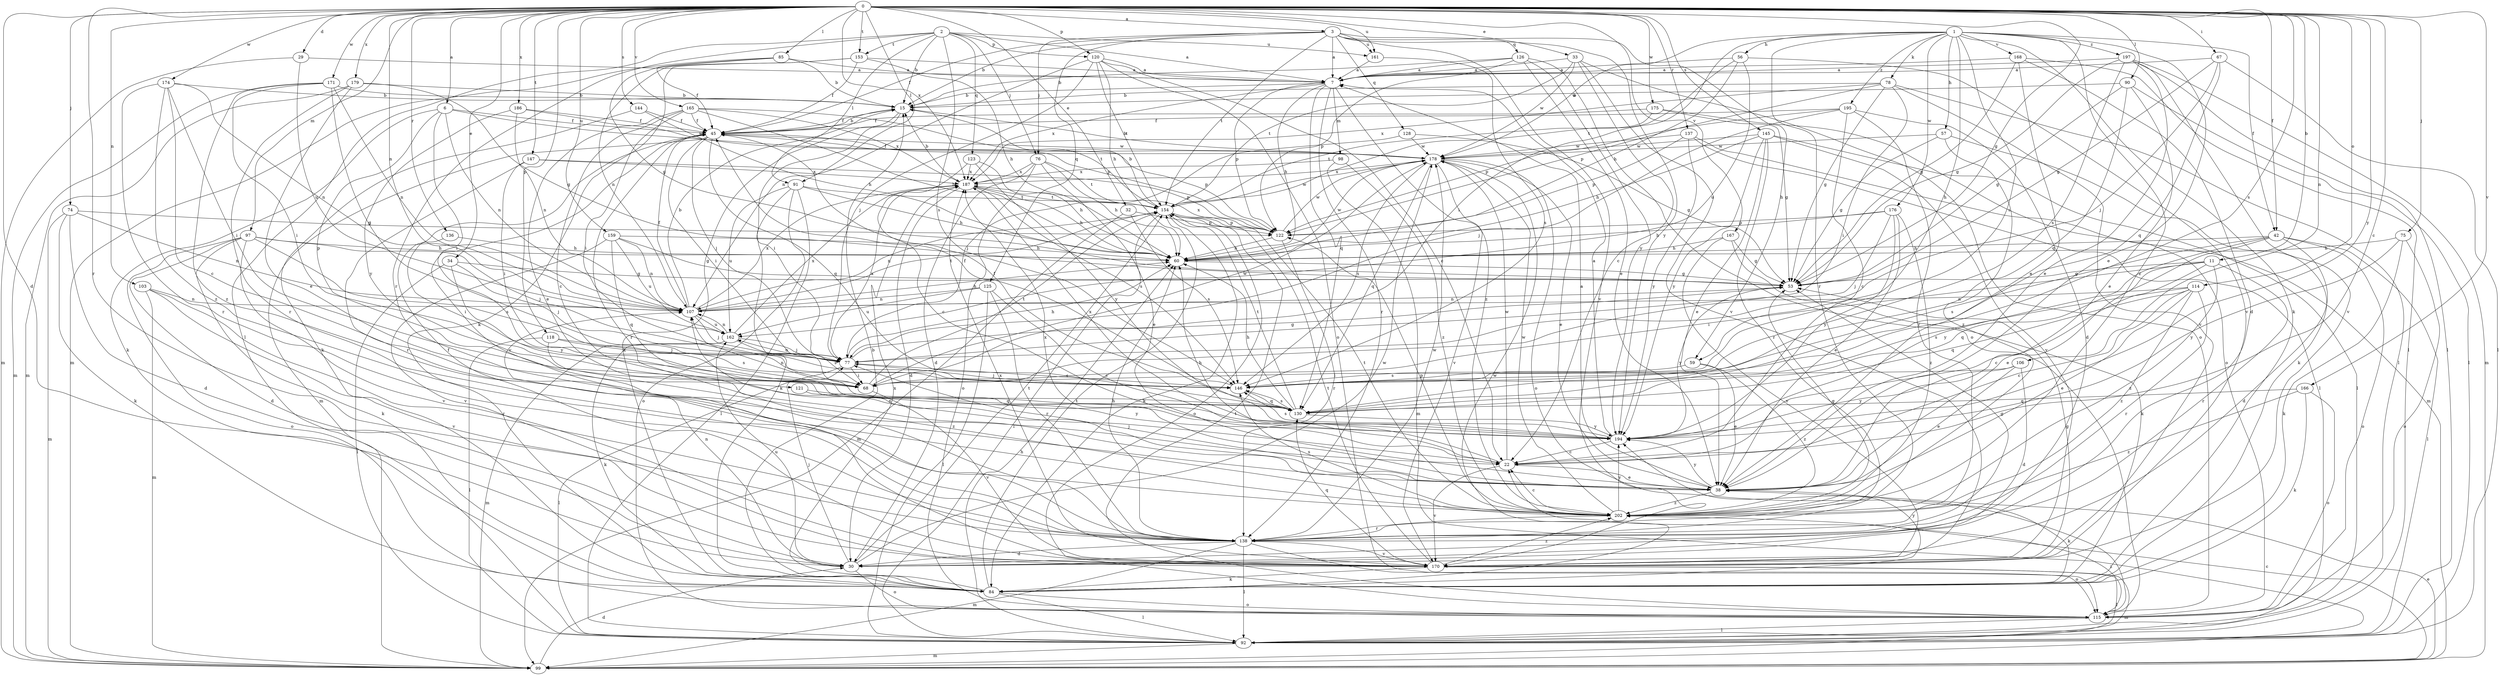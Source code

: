strict digraph  {
0;
1;
2;
3;
6;
7;
11;
15;
22;
29;
30;
32;
33;
34;
38;
42;
45;
53;
56;
57;
59;
60;
67;
68;
74;
75;
76;
77;
78;
84;
85;
90;
91;
92;
97;
98;
99;
103;
106;
107;
114;
115;
118;
120;
121;
122;
123;
125;
126;
128;
130;
136;
137;
138;
144;
145;
146;
147;
153;
154;
159;
161;
162;
165;
166;
167;
168;
170;
171;
174;
175;
176;
178;
179;
186;
187;
194;
195;
197;
202;
0 -> 3  [label=a];
0 -> 6  [label=a];
0 -> 11  [label=b];
0 -> 22  [label=c];
0 -> 29  [label=d];
0 -> 30  [label=d];
0 -> 32  [label=e];
0 -> 33  [label=e];
0 -> 34  [label=e];
0 -> 42  [label=f];
0 -> 53  [label=g];
0 -> 67  [label=i];
0 -> 74  [label=j];
0 -> 75  [label=j];
0 -> 85  [label=l];
0 -> 90  [label=l];
0 -> 91  [label=l];
0 -> 97  [label=m];
0 -> 103  [label=n];
0 -> 106  [label=n];
0 -> 107  [label=n];
0 -> 114  [label=o];
0 -> 118  [label=p];
0 -> 120  [label=p];
0 -> 136  [label=r];
0 -> 137  [label=r];
0 -> 138  [label=r];
0 -> 144  [label=s];
0 -> 145  [label=s];
0 -> 146  [label=s];
0 -> 147  [label=t];
0 -> 153  [label=t];
0 -> 159  [label=u];
0 -> 161  [label=u];
0 -> 165  [label=v];
0 -> 166  [label=v];
0 -> 167  [label=v];
0 -> 171  [label=w];
0 -> 174  [label=w];
0 -> 175  [label=w];
0 -> 179  [label=x];
0 -> 186  [label=x];
0 -> 187  [label=x];
0 -> 194  [label=y];
1 -> 38  [label=e];
1 -> 42  [label=f];
1 -> 56  [label=h];
1 -> 57  [label=h];
1 -> 59  [label=h];
1 -> 68  [label=i];
1 -> 78  [label=k];
1 -> 84  [label=k];
1 -> 138  [label=r];
1 -> 146  [label=s];
1 -> 168  [label=v];
1 -> 176  [label=w];
1 -> 178  [label=w];
1 -> 195  [label=z];
1 -> 197  [label=z];
1 -> 202  [label=z];
2 -> 7  [label=a];
2 -> 15  [label=b];
2 -> 76  [label=j];
2 -> 91  [label=l];
2 -> 92  [label=l];
2 -> 120  [label=p];
2 -> 123  [label=q];
2 -> 138  [label=r];
2 -> 146  [label=s];
2 -> 153  [label=t];
2 -> 161  [label=u];
3 -> 7  [label=a];
3 -> 15  [label=b];
3 -> 45  [label=f];
3 -> 59  [label=h];
3 -> 76  [label=j];
3 -> 125  [label=q];
3 -> 126  [label=q];
3 -> 128  [label=q];
3 -> 154  [label=t];
3 -> 161  [label=u];
3 -> 170  [label=v];
3 -> 194  [label=y];
6 -> 45  [label=f];
6 -> 68  [label=i];
6 -> 84  [label=k];
6 -> 107  [label=n];
6 -> 121  [label=p];
6 -> 178  [label=w];
7 -> 15  [label=b];
7 -> 60  [label=h];
7 -> 98  [label=m];
7 -> 122  [label=p];
7 -> 130  [label=q];
7 -> 138  [label=r];
7 -> 187  [label=x];
7 -> 202  [label=z];
11 -> 22  [label=c];
11 -> 53  [label=g];
11 -> 68  [label=i];
11 -> 130  [label=q];
11 -> 138  [label=r];
11 -> 202  [label=z];
15 -> 45  [label=f];
15 -> 68  [label=i];
15 -> 84  [label=k];
22 -> 38  [label=e];
22 -> 60  [label=h];
22 -> 170  [label=v];
22 -> 178  [label=w];
29 -> 7  [label=a];
29 -> 99  [label=m];
29 -> 162  [label=u];
30 -> 77  [label=j];
30 -> 107  [label=n];
30 -> 115  [label=o];
30 -> 154  [label=t];
30 -> 162  [label=u];
30 -> 178  [label=w];
32 -> 99  [label=m];
32 -> 122  [label=p];
32 -> 146  [label=s];
33 -> 7  [label=a];
33 -> 22  [label=c];
33 -> 115  [label=o];
33 -> 154  [label=t];
33 -> 170  [label=v];
33 -> 178  [label=w];
34 -> 53  [label=g];
34 -> 77  [label=j];
34 -> 92  [label=l];
34 -> 194  [label=y];
38 -> 7  [label=a];
38 -> 77  [label=j];
38 -> 84  [label=k];
38 -> 107  [label=n];
38 -> 187  [label=x];
38 -> 194  [label=y];
38 -> 202  [label=z];
42 -> 30  [label=d];
42 -> 38  [label=e];
42 -> 60  [label=h];
42 -> 92  [label=l];
42 -> 115  [label=o];
42 -> 146  [label=s];
42 -> 194  [label=y];
45 -> 15  [label=b];
45 -> 68  [label=i];
45 -> 77  [label=j];
45 -> 99  [label=m];
45 -> 122  [label=p];
45 -> 130  [label=q];
45 -> 138  [label=r];
45 -> 170  [label=v];
45 -> 178  [label=w];
53 -> 107  [label=n];
53 -> 194  [label=y];
56 -> 7  [label=a];
56 -> 60  [label=h];
56 -> 154  [label=t];
56 -> 162  [label=u];
56 -> 170  [label=v];
57 -> 53  [label=g];
57 -> 84  [label=k];
57 -> 178  [label=w];
57 -> 202  [label=z];
59 -> 38  [label=e];
59 -> 146  [label=s];
59 -> 202  [label=z];
60 -> 53  [label=g];
60 -> 178  [label=w];
67 -> 7  [label=a];
67 -> 53  [label=g];
67 -> 77  [label=j];
67 -> 92  [label=l];
67 -> 130  [label=q];
68 -> 154  [label=t];
68 -> 170  [label=v];
68 -> 178  [label=w];
74 -> 30  [label=d];
74 -> 84  [label=k];
74 -> 99  [label=m];
74 -> 107  [label=n];
74 -> 122  [label=p];
75 -> 60  [label=h];
75 -> 84  [label=k];
75 -> 115  [label=o];
75 -> 194  [label=y];
76 -> 30  [label=d];
76 -> 38  [label=e];
76 -> 60  [label=h];
76 -> 115  [label=o];
76 -> 154  [label=t];
76 -> 187  [label=x];
77 -> 53  [label=g];
77 -> 60  [label=h];
77 -> 68  [label=i];
77 -> 92  [label=l];
77 -> 146  [label=s];
77 -> 162  [label=u];
77 -> 187  [label=x];
78 -> 15  [label=b];
78 -> 53  [label=g];
78 -> 68  [label=i];
78 -> 92  [label=l];
78 -> 122  [label=p];
78 -> 170  [label=v];
78 -> 187  [label=x];
84 -> 15  [label=b];
84 -> 92  [label=l];
84 -> 115  [label=o];
84 -> 154  [label=t];
84 -> 178  [label=w];
84 -> 187  [label=x];
84 -> 194  [label=y];
85 -> 7  [label=a];
85 -> 15  [label=b];
85 -> 45  [label=f];
85 -> 53  [label=g];
85 -> 99  [label=m];
90 -> 15  [label=b];
90 -> 38  [label=e];
90 -> 53  [label=g];
90 -> 92  [label=l];
90 -> 130  [label=q];
91 -> 60  [label=h];
91 -> 84  [label=k];
91 -> 92  [label=l];
91 -> 115  [label=o];
91 -> 154  [label=t];
91 -> 162  [label=u];
92 -> 60  [label=h];
92 -> 99  [label=m];
97 -> 30  [label=d];
97 -> 60  [label=h];
97 -> 77  [label=j];
97 -> 84  [label=k];
97 -> 115  [label=o];
97 -> 146  [label=s];
97 -> 170  [label=v];
98 -> 99  [label=m];
98 -> 187  [label=x];
98 -> 202  [label=z];
99 -> 22  [label=c];
99 -> 30  [label=d];
99 -> 38  [label=e];
103 -> 99  [label=m];
103 -> 107  [label=n];
103 -> 138  [label=r];
103 -> 170  [label=v];
106 -> 30  [label=d];
106 -> 38  [label=e];
106 -> 68  [label=i];
106 -> 194  [label=y];
107 -> 15  [label=b];
107 -> 45  [label=f];
107 -> 60  [label=h];
107 -> 77  [label=j];
107 -> 154  [label=t];
107 -> 162  [label=u];
107 -> 187  [label=x];
114 -> 22  [label=c];
114 -> 38  [label=e];
114 -> 107  [label=n];
114 -> 130  [label=q];
114 -> 138  [label=r];
114 -> 146  [label=s];
114 -> 202  [label=z];
115 -> 92  [label=l];
115 -> 154  [label=t];
115 -> 202  [label=z];
118 -> 77  [label=j];
118 -> 92  [label=l];
118 -> 146  [label=s];
118 -> 202  [label=z];
120 -> 7  [label=a];
120 -> 22  [label=c];
120 -> 60  [label=h];
120 -> 77  [label=j];
120 -> 107  [label=n];
120 -> 115  [label=o];
120 -> 154  [label=t];
121 -> 130  [label=q];
121 -> 194  [label=y];
122 -> 60  [label=h];
122 -> 138  [label=r];
122 -> 178  [label=w];
122 -> 187  [label=x];
123 -> 22  [label=c];
123 -> 60  [label=h];
123 -> 187  [label=x];
123 -> 194  [label=y];
125 -> 22  [label=c];
125 -> 92  [label=l];
125 -> 107  [label=n];
125 -> 138  [label=r];
125 -> 162  [label=u];
126 -> 7  [label=a];
126 -> 15  [label=b];
126 -> 38  [label=e];
126 -> 115  [label=o];
126 -> 122  [label=p];
126 -> 194  [label=y];
128 -> 53  [label=g];
128 -> 77  [label=j];
128 -> 178  [label=w];
130 -> 45  [label=f];
130 -> 60  [label=h];
130 -> 107  [label=n];
130 -> 146  [label=s];
130 -> 154  [label=t];
130 -> 194  [label=y];
136 -> 60  [label=h];
136 -> 68  [label=i];
137 -> 92  [label=l];
137 -> 99  [label=m];
137 -> 122  [label=p];
137 -> 178  [label=w];
137 -> 194  [label=y];
138 -> 30  [label=d];
138 -> 53  [label=g];
138 -> 60  [label=h];
138 -> 92  [label=l];
138 -> 99  [label=m];
138 -> 115  [label=o];
138 -> 170  [label=v];
138 -> 178  [label=w];
144 -> 45  [label=f];
144 -> 60  [label=h];
144 -> 84  [label=k];
145 -> 38  [label=e];
145 -> 60  [label=h];
145 -> 92  [label=l];
145 -> 138  [label=r];
145 -> 170  [label=v];
145 -> 178  [label=w];
145 -> 194  [label=y];
146 -> 45  [label=f];
146 -> 77  [label=j];
146 -> 130  [label=q];
147 -> 68  [label=i];
147 -> 122  [label=p];
147 -> 138  [label=r];
147 -> 187  [label=x];
153 -> 7  [label=a];
153 -> 45  [label=f];
153 -> 60  [label=h];
153 -> 84  [label=k];
153 -> 107  [label=n];
154 -> 15  [label=b];
154 -> 84  [label=k];
154 -> 92  [label=l];
154 -> 107  [label=n];
154 -> 115  [label=o];
154 -> 122  [label=p];
154 -> 178  [label=w];
159 -> 53  [label=g];
159 -> 60  [label=h];
159 -> 107  [label=n];
159 -> 130  [label=q];
159 -> 162  [label=u];
159 -> 170  [label=v];
161 -> 7  [label=a];
161 -> 146  [label=s];
162 -> 77  [label=j];
162 -> 84  [label=k];
162 -> 99  [label=m];
162 -> 107  [label=n];
162 -> 146  [label=s];
162 -> 187  [label=x];
165 -> 22  [label=c];
165 -> 38  [label=e];
165 -> 45  [label=f];
165 -> 60  [label=h];
165 -> 68  [label=i];
165 -> 154  [label=t];
165 -> 187  [label=x];
166 -> 84  [label=k];
166 -> 115  [label=o];
166 -> 130  [label=q];
166 -> 202  [label=z];
167 -> 53  [label=g];
167 -> 60  [label=h];
167 -> 84  [label=k];
167 -> 170  [label=v];
168 -> 7  [label=a];
168 -> 30  [label=d];
168 -> 38  [label=e];
168 -> 53  [label=g];
168 -> 92  [label=l];
170 -> 45  [label=f];
170 -> 53  [label=g];
170 -> 84  [label=k];
170 -> 92  [label=l];
170 -> 99  [label=m];
170 -> 130  [label=q];
170 -> 154  [label=t];
170 -> 187  [label=x];
170 -> 202  [label=z];
171 -> 15  [label=b];
171 -> 68  [label=i];
171 -> 77  [label=j];
171 -> 99  [label=m];
171 -> 107  [label=n];
171 -> 202  [label=z];
174 -> 15  [label=b];
174 -> 22  [label=c];
174 -> 68  [label=i];
174 -> 107  [label=n];
174 -> 138  [label=r];
174 -> 202  [label=z];
175 -> 45  [label=f];
175 -> 53  [label=g];
175 -> 115  [label=o];
175 -> 154  [label=t];
176 -> 38  [label=e];
176 -> 60  [label=h];
176 -> 77  [label=j];
176 -> 122  [label=p];
176 -> 194  [label=y];
176 -> 202  [label=z];
178 -> 15  [label=b];
178 -> 38  [label=e];
178 -> 45  [label=f];
178 -> 115  [label=o];
178 -> 130  [label=q];
178 -> 146  [label=s];
178 -> 170  [label=v];
178 -> 187  [label=x];
179 -> 15  [label=b];
179 -> 38  [label=e];
179 -> 53  [label=g];
179 -> 99  [label=m];
179 -> 138  [label=r];
186 -> 45  [label=f];
186 -> 107  [label=n];
186 -> 122  [label=p];
186 -> 194  [label=y];
187 -> 15  [label=b];
187 -> 30  [label=d];
187 -> 60  [label=h];
187 -> 146  [label=s];
187 -> 154  [label=t];
194 -> 7  [label=a];
194 -> 22  [label=c];
194 -> 146  [label=s];
194 -> 187  [label=x];
195 -> 22  [label=c];
195 -> 30  [label=d];
195 -> 45  [label=f];
195 -> 77  [label=j];
195 -> 122  [label=p];
195 -> 138  [label=r];
197 -> 7  [label=a];
197 -> 38  [label=e];
197 -> 53  [label=g];
197 -> 92  [label=l];
197 -> 99  [label=m];
197 -> 146  [label=s];
197 -> 170  [label=v];
202 -> 22  [label=c];
202 -> 53  [label=g];
202 -> 122  [label=p];
202 -> 138  [label=r];
202 -> 146  [label=s];
202 -> 154  [label=t];
202 -> 178  [label=w];
202 -> 194  [label=y];
}
